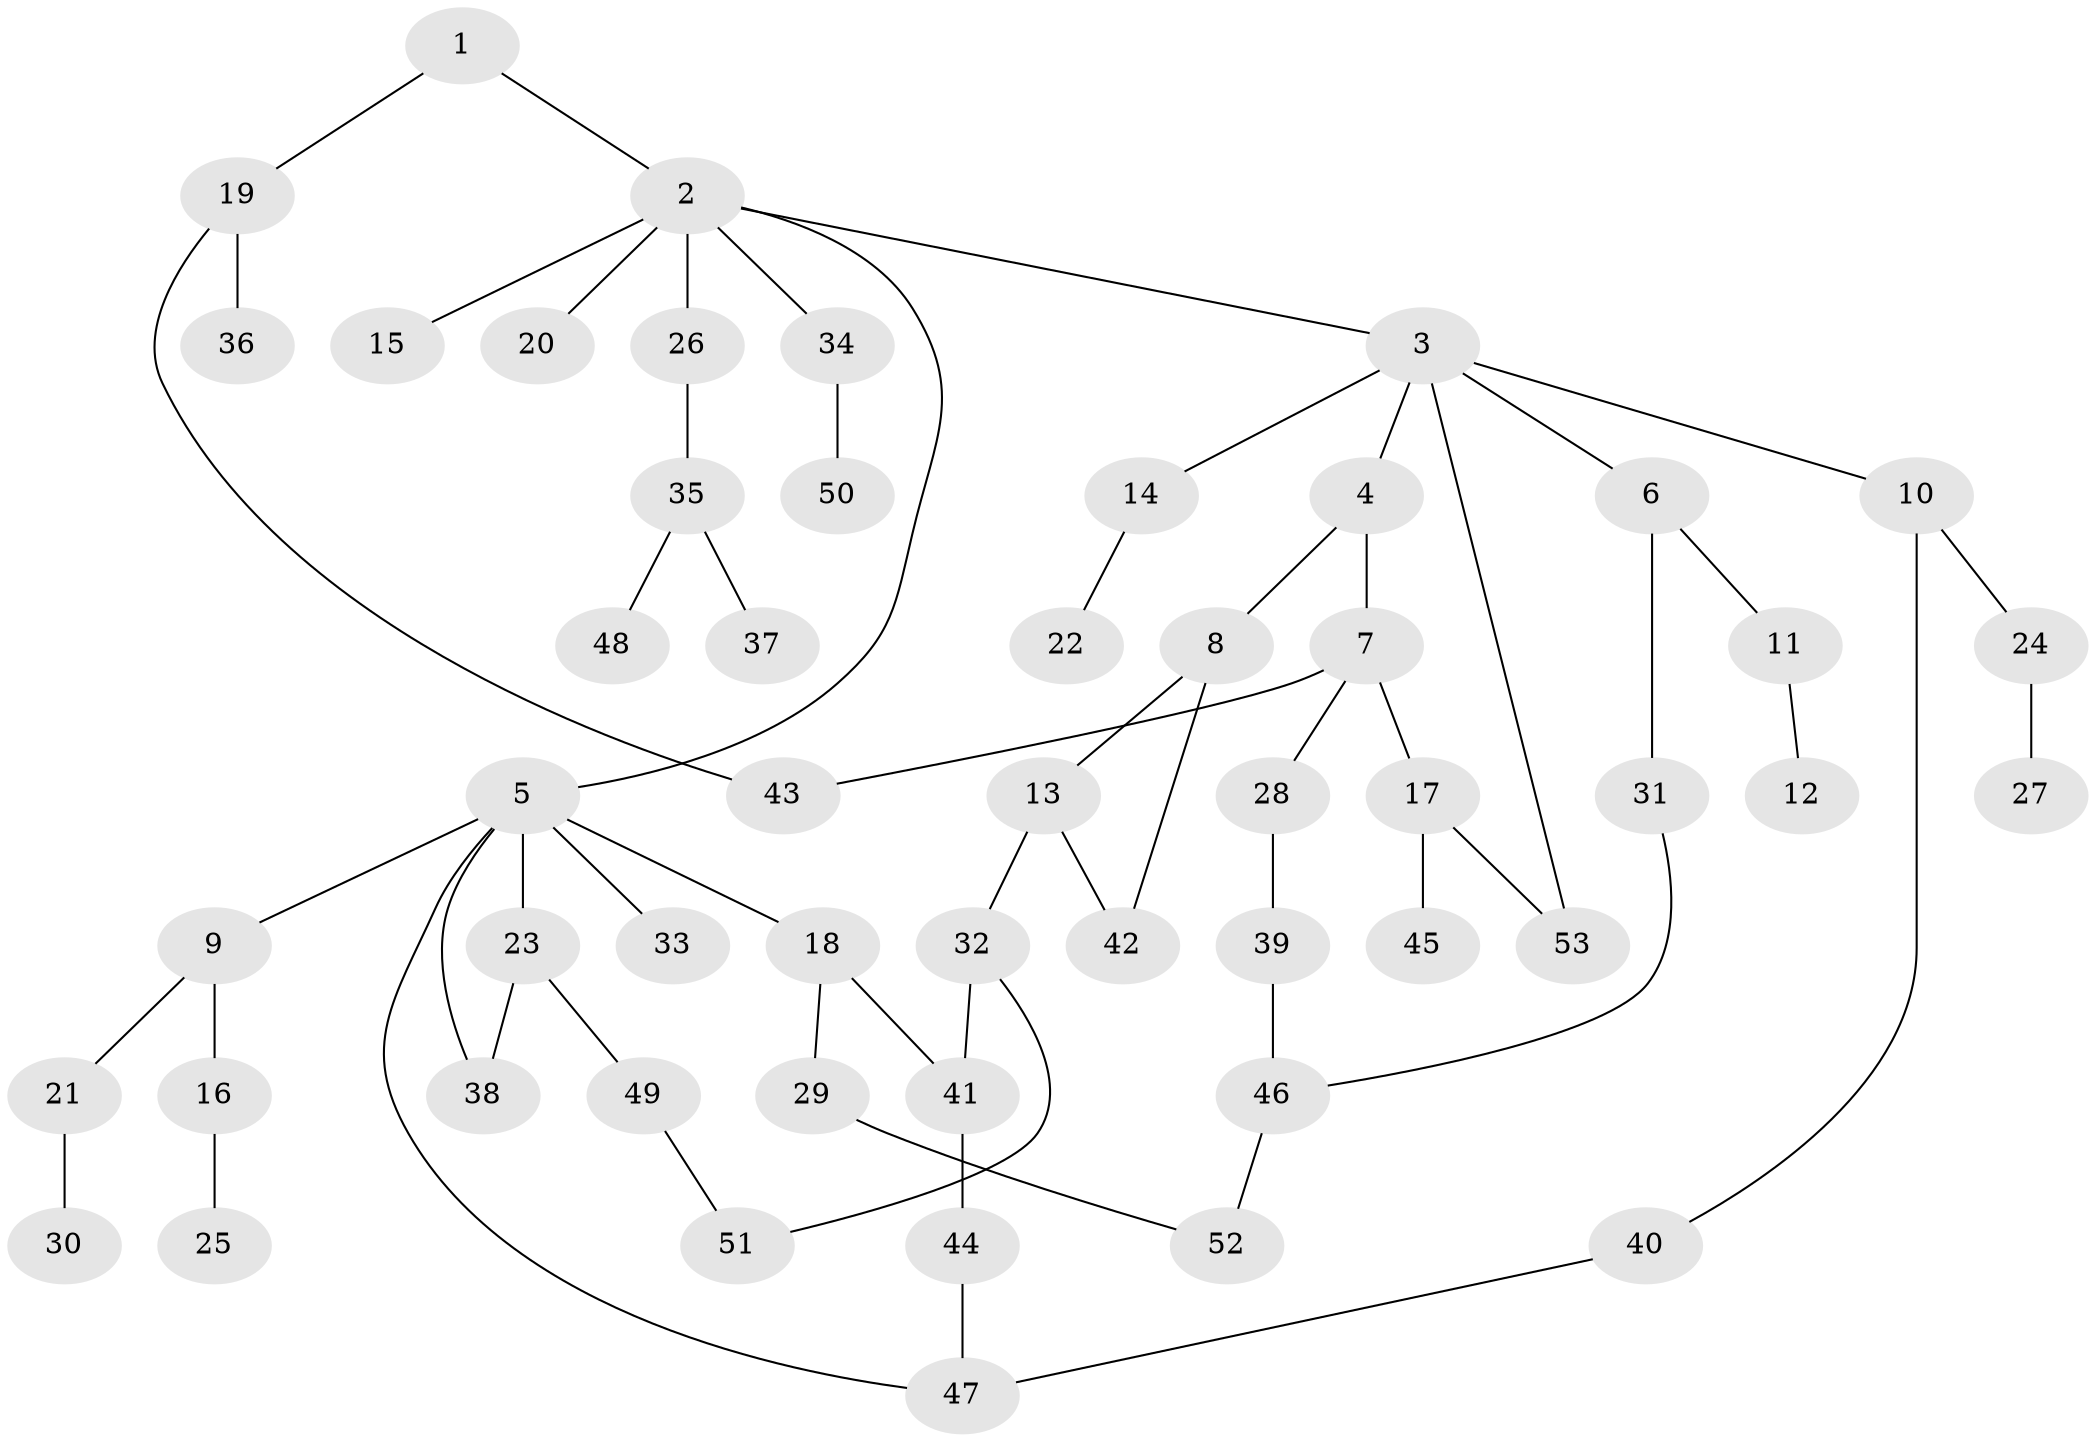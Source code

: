 // coarse degree distribution, {2: 0.18181818181818182, 5: 0.09090909090909091, 6: 0.045454545454545456, 3: 0.3181818181818182, 1: 0.3181818181818182, 4: 0.045454545454545456}
// Generated by graph-tools (version 1.1) at 2025/48/03/04/25 22:48:39]
// undirected, 53 vertices, 62 edges
graph export_dot {
  node [color=gray90,style=filled];
  1;
  2;
  3;
  4;
  5;
  6;
  7;
  8;
  9;
  10;
  11;
  12;
  13;
  14;
  15;
  16;
  17;
  18;
  19;
  20;
  21;
  22;
  23;
  24;
  25;
  26;
  27;
  28;
  29;
  30;
  31;
  32;
  33;
  34;
  35;
  36;
  37;
  38;
  39;
  40;
  41;
  42;
  43;
  44;
  45;
  46;
  47;
  48;
  49;
  50;
  51;
  52;
  53;
  1 -- 2;
  1 -- 19;
  2 -- 3;
  2 -- 5;
  2 -- 15;
  2 -- 20;
  2 -- 26;
  2 -- 34;
  3 -- 4;
  3 -- 6;
  3 -- 10;
  3 -- 14;
  3 -- 53;
  4 -- 7;
  4 -- 8;
  5 -- 9;
  5 -- 18;
  5 -- 23;
  5 -- 33;
  5 -- 38;
  5 -- 47;
  6 -- 11;
  6 -- 31;
  7 -- 17;
  7 -- 28;
  7 -- 43;
  8 -- 13;
  8 -- 42;
  9 -- 16;
  9 -- 21;
  10 -- 24;
  10 -- 40;
  11 -- 12;
  13 -- 32;
  13 -- 42;
  14 -- 22;
  16 -- 25;
  17 -- 45;
  17 -- 53;
  18 -- 29;
  18 -- 41;
  19 -- 36;
  19 -- 43;
  21 -- 30;
  23 -- 49;
  23 -- 38;
  24 -- 27;
  26 -- 35;
  28 -- 39;
  29 -- 52;
  31 -- 46;
  32 -- 51;
  32 -- 41;
  34 -- 50;
  35 -- 37;
  35 -- 48;
  39 -- 46;
  40 -- 47;
  41 -- 44;
  44 -- 47;
  46 -- 52;
  49 -- 51;
}
